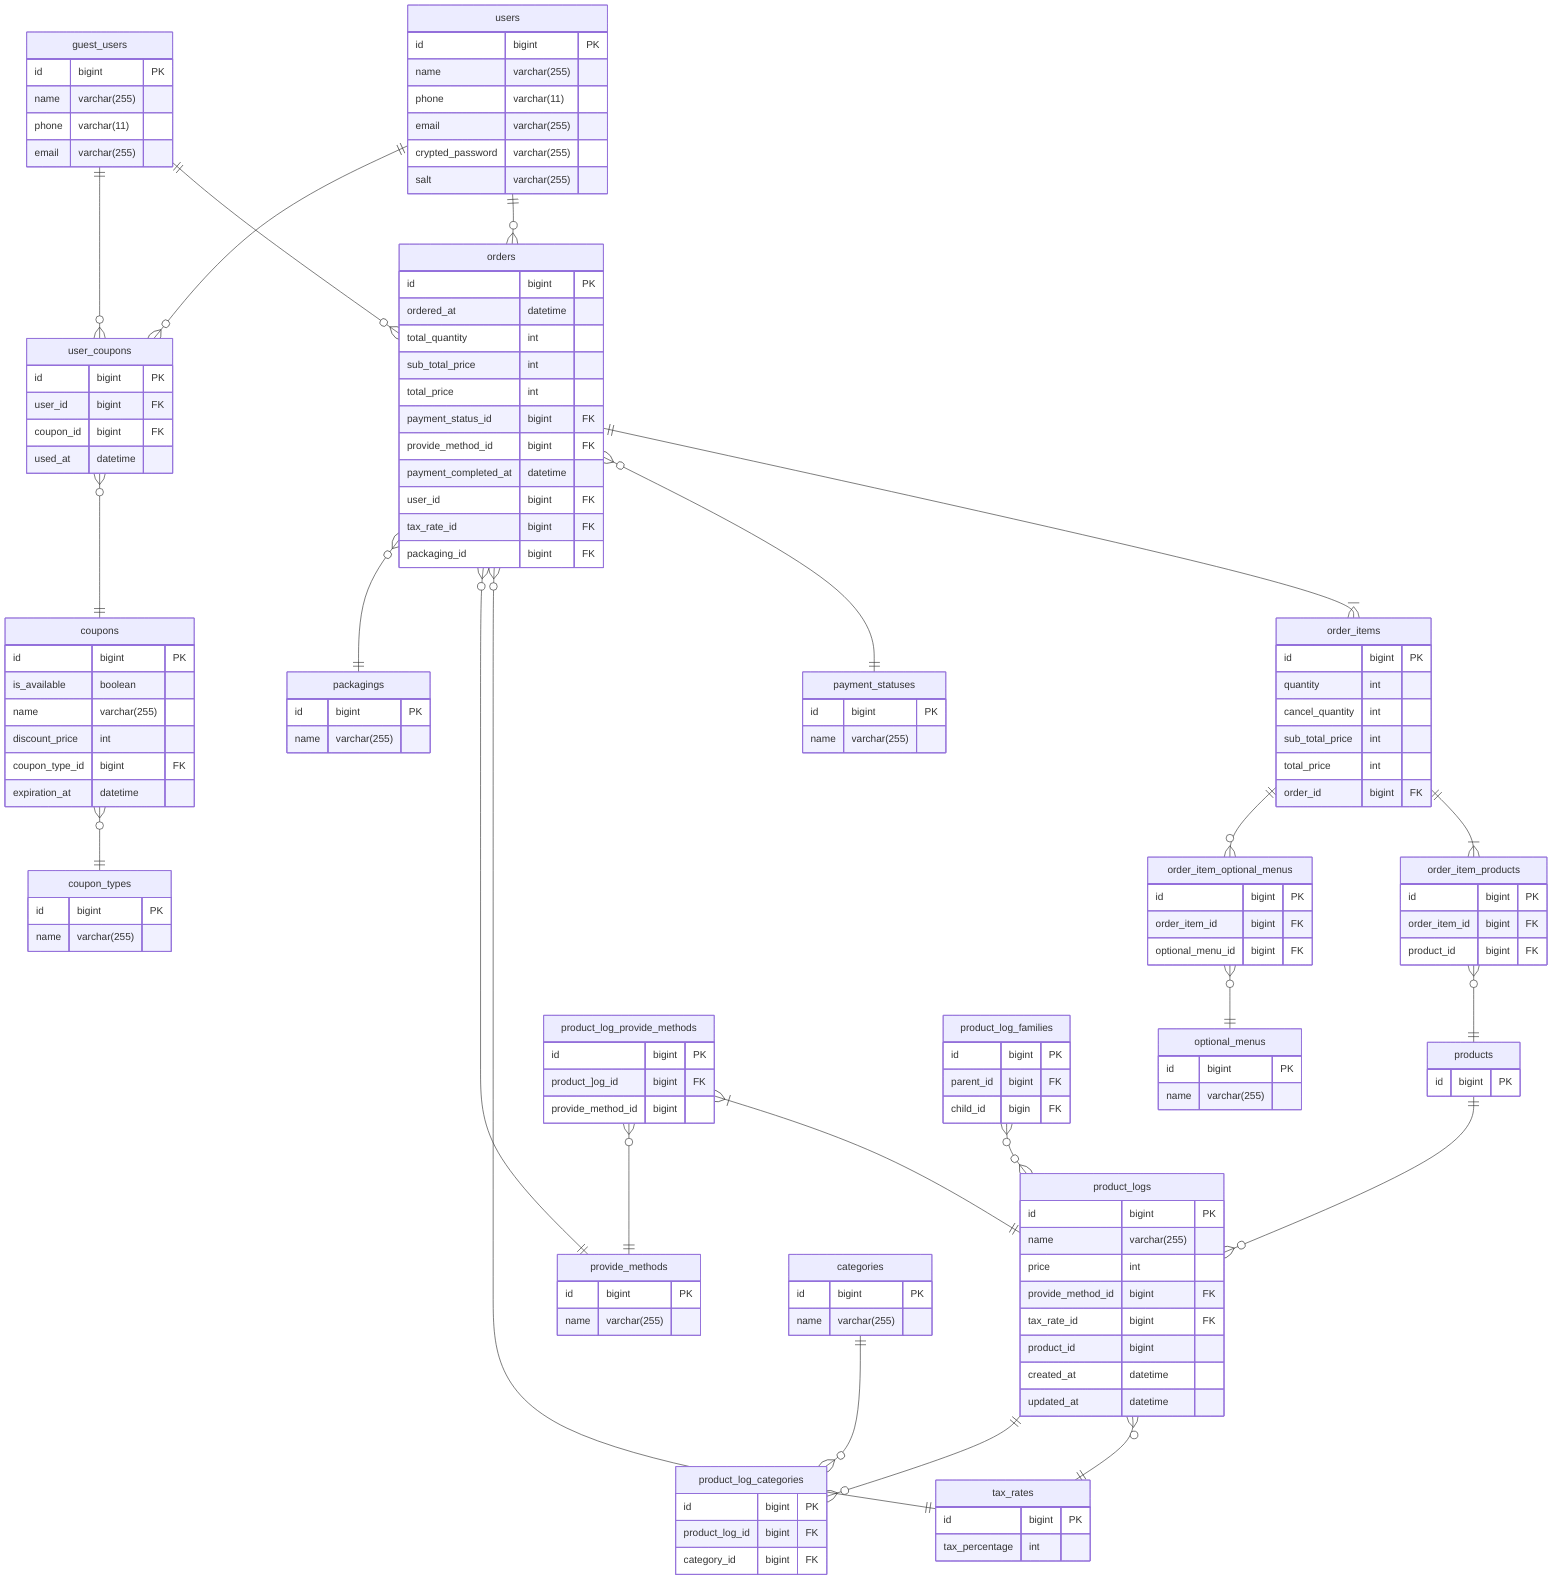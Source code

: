 erDiagram

users ||--o{ orders: ""
orders ||--|{ order_items: ""
orders }o--|| payment_statuses: ""
orders }o--|| tax_rates: ""
orders }o--|| provide_methods: ""
orders }o--|| packagings: ""
order_items ||--|{ order_item_products: ""
order_items ||--o{ order_item_optional_menus: ""
order_item_optional_menus }o--|| optional_menus: ""
order_item_products }o--|| products: ""
products ||--o{ product_logs: ""
product_logs }o--|| tax_rates: ""
product_log_provide_methods }|--|| product_logs: ""
product_log_provide_methods }o--|| provide_methods: ""
product_log_families }o--o{ product_logs: ""
categories ||--o{ product_log_categories: ""
product_logs ||--o{ product_log_categories: ""
guest_users ||--o{ orders: ""
users ||--o{ user_coupons: ""
user_coupons }o--|| coupons: ""
coupons }o--|| coupon_types: ""
guest_users ||--o{ user_coupons: ""

users {
  id bigint PK
  name varchar(255)
  phone varchar(11)
  email varchar(255)
  crypted_password varchar(255)
  salt varchar(255)
}

guest_users {
  id bigint PK
  name varchar(255)
  phone varchar(11)
  email varchar(255)
}

user_coupons {
  id bigint PK
  user_id bigint FK
  coupon_id bigint FK
  used_at datetime
}

coupons {
  id bigint PK
  is_available boolean
  name varchar(255)
  discount_price int
  coupon_type_id bigint FK
  expiration_at datetime
}

coupon_types {
  id bigint PK
  name varchar(255)
}

orders {
  id bigint PK
  ordered_at datetime
  total_quantity int
  sub_total_price int
  total_price int
  payment_status_id bigint FK
  provide_method_id bigint FK
  payment_completed_at datetime
  user_id bigint FK
  tax_rate_id bigint FK
  packaging_id bigint FK
}

packagings {
  id bigint PK
  name varchar(255)
}

payment_statuses {
  id bigint PK
  name varchar(255)
}

order_items {
  id bigint PK
  quantity int
  cancel_quantity int
  sub_total_price int
  total_price int
  order_id bigint FK
}

order_item_optional_menus {
  id bigint PK
  order_item_id bigint FK
  optional_menu_id bigint FK
}

optional_menus {
  id bigint PK
  name varchar(255)
}

order_item_products {
  id bigint PK
  order_item_id bigint FK
  product_id bigint FK
}

products {
  id bigint PK
}

product_logs {
  id bigint PK
  name varchar(255)
  price int
  provide_method_id bigint FK
  tax_rate_id bigint FK
  product_id bigint
  created_at datetime
  updated_at datetime
}

product_log_provide_methods {
  id bigint PK
  product_]og_id bigint FK
  provide_method_id bigint
}

product_log_families {
  id bigint PK
  parent_id bigint FK
  child_id bigin FK
}

provide_methods {
  id bigint PK
  name varchar(255)
}

product_log_categories {
  id bigint PK
  product_log_id bigint FK
  category_id bigint FK
}

categories {
  id bigint PK
  name varchar(255)
}

tax_rates {
  id bigint PK
  tax_percentage int
}